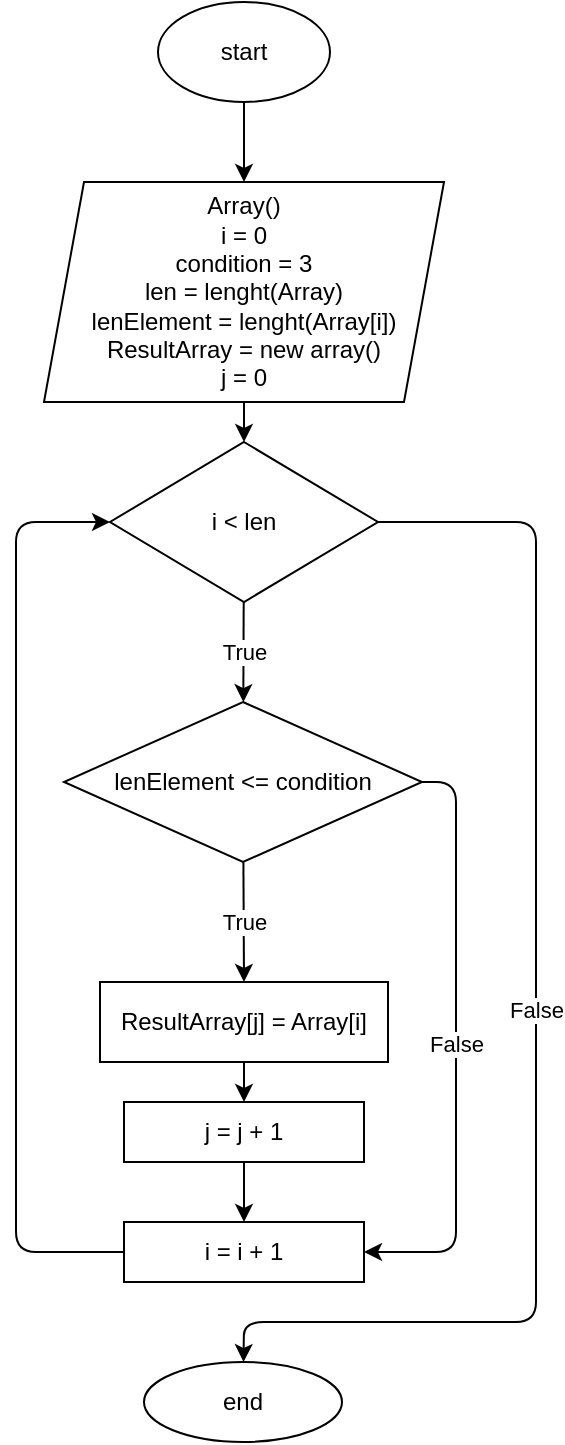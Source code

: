 <mxfile>
    <diagram id="HOZAWfji7ZFSaGKgUn_-" name="Страница 1">
        <mxGraphModel dx="798" dy="617" grid="1" gridSize="10" guides="1" tooltips="1" connect="1" arrows="1" fold="1" page="1" pageScale="1" pageWidth="827" pageHeight="1169" math="0" shadow="0">
            <root>
                <mxCell id="0"/>
                <mxCell id="1" parent="0"/>
                <mxCell id="5" value="" style="edgeStyle=none;html=1;" edge="1" parent="1" source="2">
                    <mxGeometry relative="1" as="geometry">
                        <mxPoint x="414" y="110" as="targetPoint"/>
                    </mxGeometry>
                </mxCell>
                <mxCell id="2" value="start" style="ellipse;whiteSpace=wrap;html=1;" vertex="1" parent="1">
                    <mxGeometry x="371" y="20" width="86" height="50" as="geometry"/>
                </mxCell>
                <mxCell id="8" value="True" style="edgeStyle=none;html=1;" edge="1" parent="1" source="4" target="7">
                    <mxGeometry relative="1" as="geometry"/>
                </mxCell>
                <mxCell id="23" value="False" style="edgeStyle=none;html=1;exitX=1;exitY=0.5;exitDx=0;exitDy=0;" edge="1" parent="1" source="4" target="22">
                    <mxGeometry relative="1" as="geometry">
                        <Array as="points">
                            <mxPoint x="560" y="280"/>
                            <mxPoint x="560" y="450"/>
                            <mxPoint x="560" y="680"/>
                            <mxPoint x="490" y="680"/>
                            <mxPoint x="414" y="680"/>
                        </Array>
                    </mxGeometry>
                </mxCell>
                <mxCell id="4" value="i &amp;lt; len" style="rhombus;whiteSpace=wrap;html=1;" vertex="1" parent="1">
                    <mxGeometry x="347" y="240" width="134" height="80" as="geometry"/>
                </mxCell>
                <mxCell id="13" value="True" style="edgeStyle=none;html=1;entryX=0.5;entryY=0;entryDx=0;entryDy=0;" edge="1" parent="1" source="7" target="16">
                    <mxGeometry relative="1" as="geometry">
                        <mxPoint x="414" y="500" as="targetPoint"/>
                    </mxGeometry>
                </mxCell>
                <mxCell id="20" value="False" style="edgeStyle=none;html=1;entryX=1;entryY=0.5;entryDx=0;entryDy=0;" edge="1" parent="1" target="18">
                    <mxGeometry relative="1" as="geometry">
                        <mxPoint x="500" y="410" as="sourcePoint"/>
                        <Array as="points">
                            <mxPoint x="520" y="410"/>
                            <mxPoint x="520" y="490"/>
                            <mxPoint x="520" y="645"/>
                        </Array>
                    </mxGeometry>
                </mxCell>
                <mxCell id="7" value="lenElement &amp;lt;= condition" style="rhombus;whiteSpace=wrap;html=1;" vertex="1" parent="1">
                    <mxGeometry x="324" y="370" width="179" height="80" as="geometry"/>
                </mxCell>
                <mxCell id="15" value="" style="edgeStyle=none;html=1;" edge="1" parent="1" source="14" target="4">
                    <mxGeometry relative="1" as="geometry"/>
                </mxCell>
                <mxCell id="14" value="&lt;span&gt;Array()&lt;/span&gt;&lt;br&gt;&lt;span&gt;i = 0&lt;br&gt;condition = 3&lt;br&gt;&lt;/span&gt;len = lenght(Array)&lt;br&gt;lenElement = lenght(Array[i])&lt;br&gt;&lt;span&gt;ResultArray = new array()&lt;br&gt;j = 0&lt;br&gt;&lt;/span&gt;" style="shape=parallelogram;perimeter=parallelogramPerimeter;whiteSpace=wrap;html=1;fixedSize=1;" vertex="1" parent="1">
                    <mxGeometry x="314" y="110" width="200" height="110" as="geometry"/>
                </mxCell>
                <mxCell id="27" value="" style="edgeStyle=none;html=1;" edge="1" parent="1" source="16" target="26">
                    <mxGeometry relative="1" as="geometry"/>
                </mxCell>
                <mxCell id="16" value="ResultArray[j] = Array[i]" style="rounded=0;whiteSpace=wrap;html=1;" vertex="1" parent="1">
                    <mxGeometry x="342" y="510" width="144" height="40" as="geometry"/>
                </mxCell>
                <mxCell id="21" style="edgeStyle=none;html=1;entryX=0;entryY=0.5;entryDx=0;entryDy=0;exitX=0;exitY=0.5;exitDx=0;exitDy=0;" edge="1" parent="1" source="18" target="4">
                    <mxGeometry relative="1" as="geometry">
                        <Array as="points">
                            <mxPoint x="300" y="645"/>
                            <mxPoint x="300" y="575"/>
                            <mxPoint x="300" y="430"/>
                            <mxPoint x="300" y="280"/>
                        </Array>
                    </mxGeometry>
                </mxCell>
                <mxCell id="18" value="i = i + 1" style="whiteSpace=wrap;html=1;rounded=0;" vertex="1" parent="1">
                    <mxGeometry x="354" y="630" width="120" height="30" as="geometry"/>
                </mxCell>
                <mxCell id="22" value="end" style="ellipse;whiteSpace=wrap;html=1;" vertex="1" parent="1">
                    <mxGeometry x="364" y="700" width="99" height="40" as="geometry"/>
                </mxCell>
                <mxCell id="28" value="" style="edgeStyle=none;html=1;" edge="1" parent="1" source="26">
                    <mxGeometry relative="1" as="geometry">
                        <mxPoint x="414" y="630" as="targetPoint"/>
                    </mxGeometry>
                </mxCell>
                <mxCell id="26" value="j = j + 1" style="whiteSpace=wrap;html=1;rounded=0;" vertex="1" parent="1">
                    <mxGeometry x="354" y="570" width="120" height="30" as="geometry"/>
                </mxCell>
            </root>
        </mxGraphModel>
    </diagram>
</mxfile>